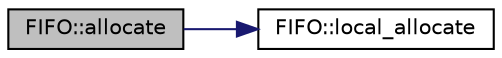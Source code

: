 digraph "FIFO::allocate"
{
 // INTERACTIVE_SVG=YES
  bgcolor="transparent";
  edge [fontname="Helvetica",fontsize="10",labelfontname="Helvetica",labelfontsize="10"];
  node [fontname="Helvetica",fontsize="10",shape=record];
  rankdir="LR";
  Node1 [label="FIFO::allocate",height=0.2,width=0.4,color="black", fillcolor="grey75", style="filled", fontcolor="black"];
  Node1 -> Node2 [color="midnightblue",fontsize="10",style="solid",fontname="Helvetica"];
  Node2 [label="FIFO::local_allocate",height=0.2,width=0.4,color="black",URL="$class_f_i_f_o.html#a60068cb00b13626e41d4b11099354ae3"];
}
